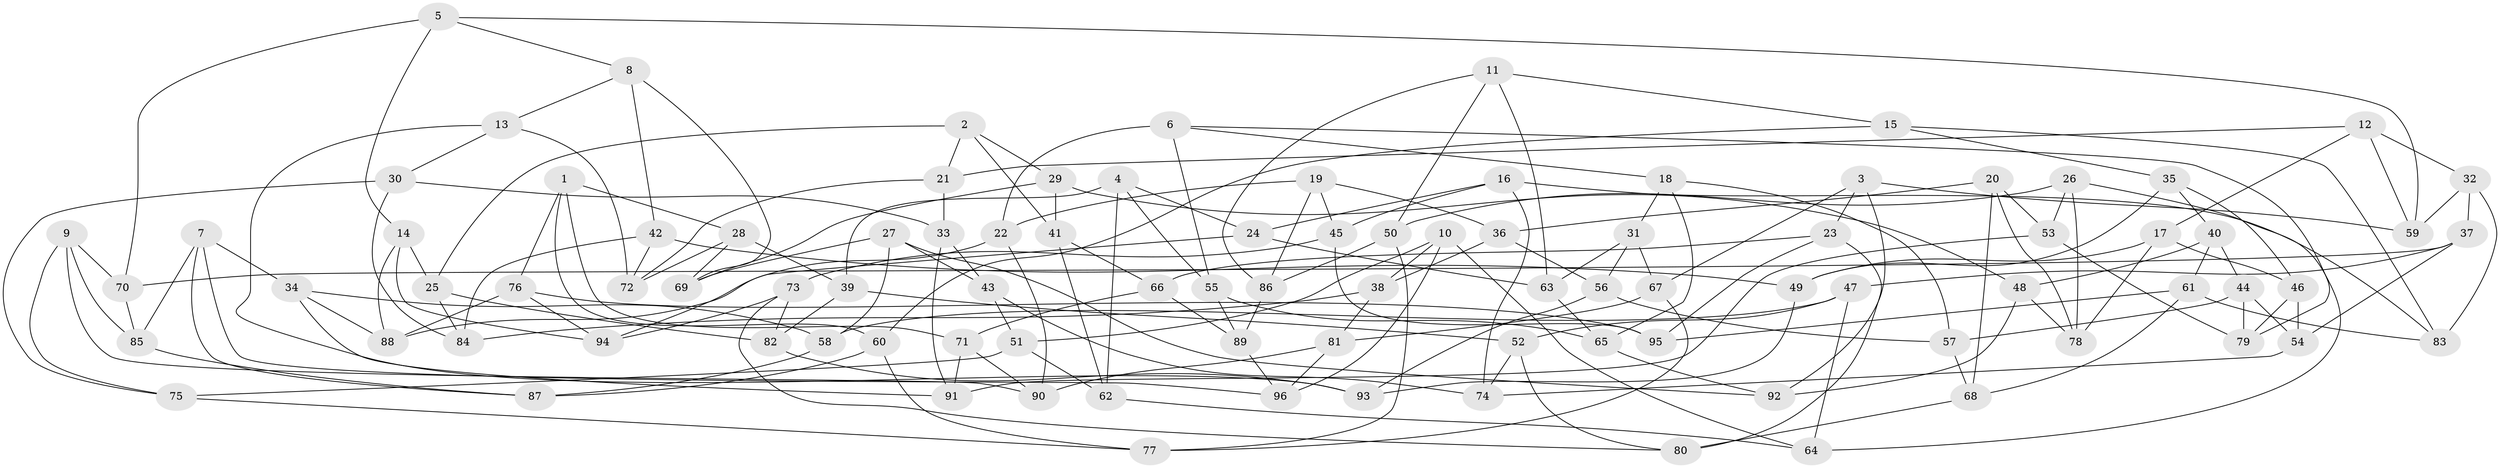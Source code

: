 // Generated by graph-tools (version 1.1) at 2025/50/03/09/25 03:50:47]
// undirected, 96 vertices, 192 edges
graph export_dot {
graph [start="1"]
  node [color=gray90,style=filled];
  1;
  2;
  3;
  4;
  5;
  6;
  7;
  8;
  9;
  10;
  11;
  12;
  13;
  14;
  15;
  16;
  17;
  18;
  19;
  20;
  21;
  22;
  23;
  24;
  25;
  26;
  27;
  28;
  29;
  30;
  31;
  32;
  33;
  34;
  35;
  36;
  37;
  38;
  39;
  40;
  41;
  42;
  43;
  44;
  45;
  46;
  47;
  48;
  49;
  50;
  51;
  52;
  53;
  54;
  55;
  56;
  57;
  58;
  59;
  60;
  61;
  62;
  63;
  64;
  65;
  66;
  67;
  68;
  69;
  70;
  71;
  72;
  73;
  74;
  75;
  76;
  77;
  78;
  79;
  80;
  81;
  82;
  83;
  84;
  85;
  86;
  87;
  88;
  89;
  90;
  91;
  92;
  93;
  94;
  95;
  96;
  1 -- 28;
  1 -- 71;
  1 -- 76;
  1 -- 60;
  2 -- 29;
  2 -- 25;
  2 -- 21;
  2 -- 41;
  3 -- 59;
  3 -- 67;
  3 -- 92;
  3 -- 23;
  4 -- 55;
  4 -- 24;
  4 -- 39;
  4 -- 62;
  5 -- 70;
  5 -- 8;
  5 -- 14;
  5 -- 59;
  6 -- 22;
  6 -- 18;
  6 -- 55;
  6 -- 79;
  7 -- 87;
  7 -- 85;
  7 -- 96;
  7 -- 34;
  8 -- 42;
  8 -- 13;
  8 -- 69;
  9 -- 90;
  9 -- 85;
  9 -- 75;
  9 -- 70;
  10 -- 38;
  10 -- 64;
  10 -- 51;
  10 -- 96;
  11 -- 50;
  11 -- 86;
  11 -- 15;
  11 -- 63;
  12 -- 17;
  12 -- 21;
  12 -- 59;
  12 -- 32;
  13 -- 72;
  13 -- 30;
  13 -- 93;
  14 -- 94;
  14 -- 25;
  14 -- 88;
  15 -- 83;
  15 -- 35;
  15 -- 60;
  16 -- 45;
  16 -- 74;
  16 -- 83;
  16 -- 24;
  17 -- 46;
  17 -- 49;
  17 -- 78;
  18 -- 57;
  18 -- 31;
  18 -- 65;
  19 -- 86;
  19 -- 36;
  19 -- 22;
  19 -- 45;
  20 -- 78;
  20 -- 68;
  20 -- 36;
  20 -- 53;
  21 -- 33;
  21 -- 72;
  22 -- 90;
  22 -- 94;
  23 -- 80;
  23 -- 95;
  23 -- 66;
  24 -- 63;
  24 -- 88;
  25 -- 82;
  25 -- 84;
  26 -- 64;
  26 -- 53;
  26 -- 78;
  26 -- 50;
  27 -- 69;
  27 -- 92;
  27 -- 43;
  27 -- 58;
  28 -- 72;
  28 -- 39;
  28 -- 69;
  29 -- 41;
  29 -- 69;
  29 -- 48;
  30 -- 33;
  30 -- 75;
  30 -- 84;
  31 -- 67;
  31 -- 63;
  31 -- 56;
  32 -- 83;
  32 -- 37;
  32 -- 59;
  33 -- 43;
  33 -- 91;
  34 -- 91;
  34 -- 58;
  34 -- 88;
  35 -- 46;
  35 -- 49;
  35 -- 40;
  36 -- 56;
  36 -- 38;
  37 -- 54;
  37 -- 47;
  37 -- 70;
  38 -- 84;
  38 -- 81;
  39 -- 82;
  39 -- 52;
  40 -- 61;
  40 -- 48;
  40 -- 44;
  41 -- 62;
  41 -- 66;
  42 -- 84;
  42 -- 72;
  42 -- 49;
  43 -- 74;
  43 -- 51;
  44 -- 57;
  44 -- 54;
  44 -- 79;
  45 -- 73;
  45 -- 95;
  46 -- 54;
  46 -- 79;
  47 -- 52;
  47 -- 58;
  47 -- 64;
  48 -- 78;
  48 -- 92;
  49 -- 93;
  50 -- 77;
  50 -- 86;
  51 -- 62;
  51 -- 75;
  52 -- 80;
  52 -- 74;
  53 -- 91;
  53 -- 79;
  54 -- 74;
  55 -- 65;
  55 -- 89;
  56 -- 93;
  56 -- 57;
  57 -- 68;
  58 -- 87;
  60 -- 77;
  60 -- 87;
  61 -- 68;
  61 -- 83;
  61 -- 95;
  62 -- 64;
  63 -- 65;
  65 -- 92;
  66 -- 71;
  66 -- 89;
  67 -- 77;
  67 -- 81;
  68 -- 80;
  70 -- 85;
  71 -- 90;
  71 -- 91;
  73 -- 94;
  73 -- 80;
  73 -- 82;
  75 -- 77;
  76 -- 95;
  76 -- 94;
  76 -- 88;
  81 -- 90;
  81 -- 96;
  82 -- 93;
  85 -- 87;
  86 -- 89;
  89 -- 96;
}

